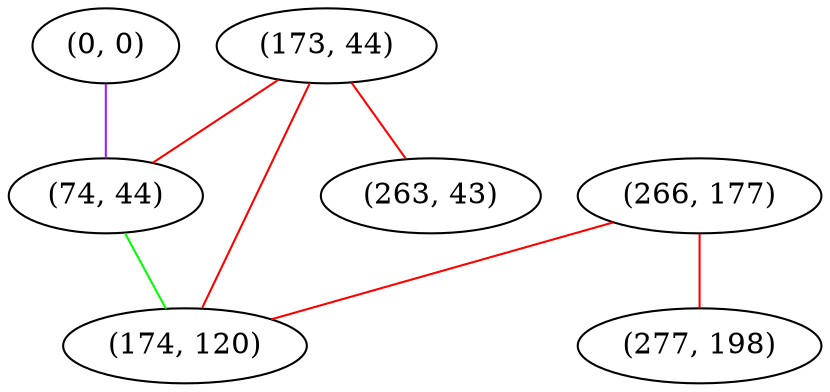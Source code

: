 graph "" {
"(173, 44)";
"(0, 0)";
"(266, 177)";
"(74, 44)";
"(174, 120)";
"(277, 198)";
"(263, 43)";
"(173, 44)" -- "(263, 43)"  [color=red, key=0, weight=1];
"(173, 44)" -- "(74, 44)"  [color=red, key=0, weight=1];
"(173, 44)" -- "(174, 120)"  [color=red, key=0, weight=1];
"(0, 0)" -- "(74, 44)"  [color=purple, key=0, weight=4];
"(266, 177)" -- "(277, 198)"  [color=red, key=0, weight=1];
"(266, 177)" -- "(174, 120)"  [color=red, key=0, weight=1];
"(74, 44)" -- "(174, 120)"  [color=green, key=0, weight=2];
}
